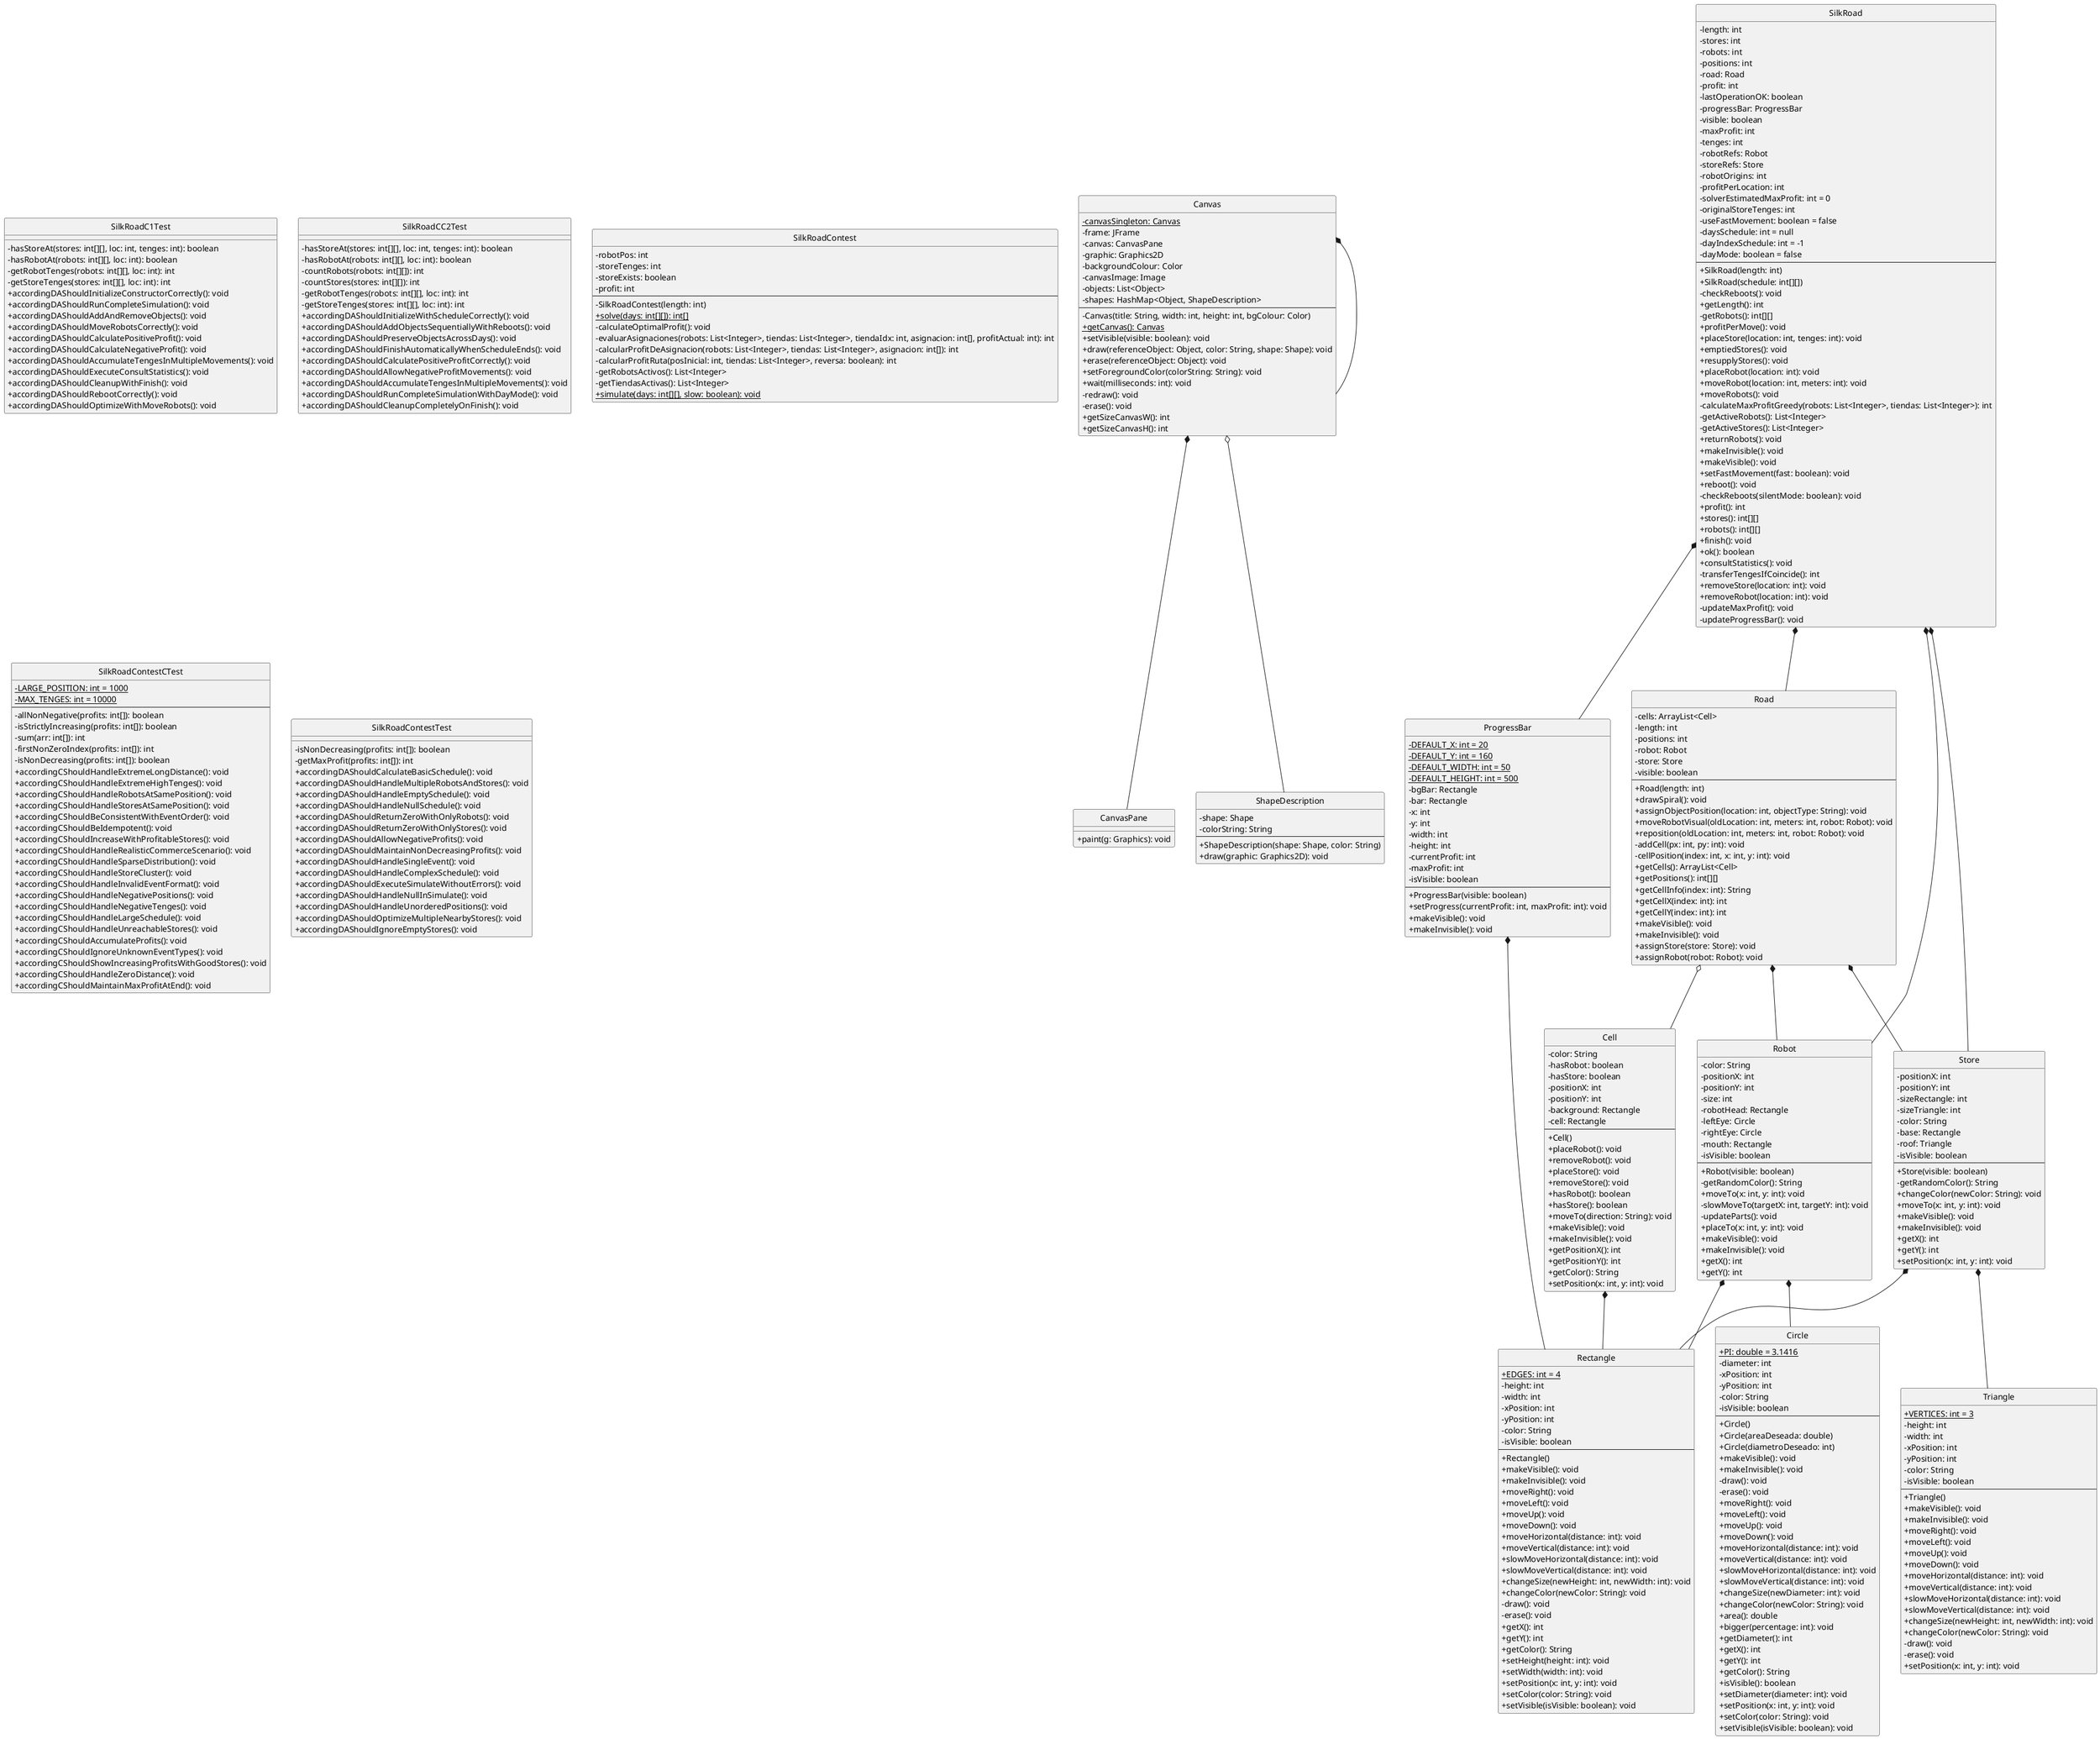 ' Generated by UML Generator
' Encoded: xLhhS-Es4V_klu8VUJshSvUa-U1fCz59igtMhv5qhsOoDn09IQWXG0L0sqec_tiN044284NHRgRNcVQ37rpkBXRx-641y4Ufa535bfx8Uy9sIA1jab4avL0fGPQ5mjECipdv1ITlJZOanqb6H4RnoOdXIaQ8FI2P_7gI98DVGPSYsMz9PeXpmjOKAyxEIYxDiu81y5dortFzLnCihsEvGynGrmBjDYGxIoxiF_ARiIOlKNQ_5hnW-OXJNWWGWx-YrZFTeZMeDtyqbI__WJC5wg-8L7--DKy_w1ToWtOOw9T8RgxHhdnrcimrVOnb9iXE4SuCyq3_iWQcYYWA8yp1EsnzcZoIN6tE4i90TeF9UgFAX-KwCF4Lg7XTEMYDLQdkbUUSrnAh3qII9SNfW_rxbYmvfnWnu7lW9DTSkK2FgS0hB33Bi3NyB74JoFHejNrcdcTsMfuEB934XvHuV63HEHUuzhb8pG1MlHl64tX4HALRGYcH618dbyOTDSD0O6E_Hx6sU3h0EphXh5y-wZUWel7YqhtuBSn5dK8c7r_l4BnErtKIkJ4gYJZQDezzdvdKQixOPSNhM4Fg2qVHU5L5hoMz6xQDCANMda299coGdF4bLrLsbCIvWbW5n1sNH9lroVcmedokA7LHdIKp23_IPMl61GiYafcpjYmrazbHb65ZYXy_WRVyeKaspCR49dE3xAQeQVLyNhj9HcIjOi7Jd0WmbcZ4QIJc5jrZLrmHUSeUcYyWr-wSyy8KTEJF8TbMnoilJhfw77FwLEB2FYY8Eje6LMtULZ1nDprBSbw0PSbVac__-FQxjz_h8EG4i5DXKKNmoOrIKVODIYE9YFmGOKmTO6EC3N7vFn8OGPfZb2Dda__QcYIuPU5sZYzm--0eE9ZKqZWR4w_mga5xluifO_x8Ojeb5-GNpXIYC0_mFG1YX5g6xGCM49KE9advutK_VOxrgCvi0xM7DUgb33-E_SWtk6m60jieG9sQJGTHJzx6JrEMPBt68jrXaM4mUDqO7nBR3HgcUrGKnukXohUeTgKtGdvWViSBoJ9vArJBzBtbjPdyZOgy4tmji9Jla8ZQc_7aVFZ-Ql75WYgKvZTlMjz_Tk_VVj_Ey74wNbmwfZ-ryrnEfXUNYvh9S2tNO5K4pSi6vQc6W-g_kbynQqRTiHYCA0Iq0mfclY8rTOkU8ae7T7XUQ_OmBfGbJzeSxpG9HtifW5THh1mIGUjaV36PEwz-r-ABq56_Dy9MPgKlGSd_RH2yzDjiUFvOHUhPY3Zequi-6-aWnQsDgPTJ8GuPczF7Dik_1jRDEChBNXDwE-ZPXqAWlTapwMRFR88ePckl8bmVAIkAi2sfQTjC6ssxKTElwUU7WyK0ewUU-gfFdk-8WBJmLp0foPhPRKhb9SepL5NYQMBtV8lz3hUrWQup1PyKe9lJ_2eKDmkGB1_yEGLDgvl-onGCK9wRBdhd8hoBGsmYKKsHi1mxreD9eRDHXqyxh1b0ltMLPGx_zFDFFtkIKxRYtb11KfSidyBtNXt0oy-jBvyBRZR6jittSwZ1OZS8RHxs4Xke1tPHVVP64Z0dJF1Bw6-ZTPO2w4xsm6UROSEgwpwYRNcX4pmGxLeYpEpQrj01k7k6MCwtBU1JReKE9Sd0WIxmA2Gql9MSzkbpp5_iSgJm7H9ADZPp7UEyPBzr26ZhxJgXzpLKHO1aKYL28za9LoQGyDky3piS64xTGbTiwlhsR-6UkcvnplmkyH36DVid1PR7fixmIiRWQMaLW1g-MqWjuat36dw7HO12HWMd3rXCf29RY61-7PW1NO_f9BbHXwWPP17QLKXy3dxGsRA5DgsQ5CYk49N6fXpjvJpRuBoWs2bc1QNbkwd6W_Zzu6tvzfhdk5MhFLefezrO6geNqbUiiSnK1n2p-na6jM7AGafT6KrrcfbACeaI0MBbLJtv0uSOqRBZ1TK_QDlk5C6vaP3XkOSiTZkwRxxn3bM28TfMiTW8R-rfO_V76K37bHKKKgFAZ0k1SRvFNUcOvMFA58OjuWymGO9PZc9wuCjXfeW_LC0PyDJJZdd0CweGh65lHpVS3ZNwxD9BttG53stdgSAaIk0PFuCaWVnJGQhwmJAEyu1BLXFpqacqvTYAC28tliNyFjeRPm1O1LLplMc1Eiw2-2c1c5nXOQjskXfnmZAIOyyO_t3jK2xvftK7UCf5eCgJjBa-UDk-vYbhMQ-ZjmiiozNO7UGDLUe1jtRDQG9MjDPKUDXfB1wgr0FwK3oKS9LklTKfLUUpXug7pQpTZRACYnmMul5mlk45pQSC5Xr4zParH5A98WCb8oxqCINT1qrFB3ehs8XlTnGAUawskavr7zWbCSpp8Sjd9fosGvQT_DSLAlIpQEJmmdQH3xYH31qoDtYDUieCiwmm4ouzFsNNK0C4NE5AkNjUaoUS5Sfu_53jj1YgywJOVIHgSzweosPm33RqSzijB01Ro02j-he9nCqg6Ntp5SiaumLpIs8ayiexwG2c4i4ZivfBwrSgEErkrtZq2nJKJrasS_pF0j8C5D6zrjFIJ3Iaxy1MBAhA6sQ2Ipc6xgXJokRQi51yYymP20oumSmPFc6vV4bDzfmmXRr0M9ZzAkpVhT1MRDEE7jkUi4-bEWLqVykYYcsM58VsmfMKIKHmLxXnY5fVGviy0N38kFVt6tbpCHoDqcXNgpD7qv2dkcEEoiNq0tK_PX03qUPQYnyGBP0Owiqloi1dNbtrQjOSVPgxVHkgT9MMd2PsZj2c5OX65LgQAAnfOrnRybmx6kCU6cHMA9J2xWqgEoEbGOVL2WnR7edyJYtkz4t_oG-sfmkhsN2XzWQr3gXDtYYcfudUOny-R8loPLIZVQNuQZYxc7ovkvrF5zFRc-eQuSsRy8xWUlZfos9ouvraQvOtLMO2dDnmvYeyjO6LjSEzn2PI7o5eo9YoJ6083rjt2iXYco8X6j5R4I4LZFftBBZP_JMrLBS8m3R6VKQhKM1aGU0IiHpWyKb1zuglEA13UNJS2XrjGfTalIaNcgCYPUAeEThYwaZkg9HT8FjBlJCj2ym3y5E3uUG1_haLEHRTKjCSDfbSItNnbM4rwwAjBBIakBdxFE0138kgxg80ThVwid2UOOO4uJtSi4D2OXqVyprHVzUDQ25Lz-GjDsmAmRhS-EkS2rX9ZyjKovv_8jfFf6_MNEa3DRUI7sT_po0-sQPVLEeLsCQoatcwPg3lFRjd_94PB-d3yKuH-FrO0q4vXawT2yxplacZ8Q1FNLxhxtJWfzfV3XKqFaUNynetdu4a6kBhVUm1QEheizx125bdK9s8zO5hZ4e8OLtE2oKdsvtQFsEacuBINkmpSxwYWwC3UilelddMqaEenqHQ6imZMz8o4u9mzX4iOSDySMWol0UtxI2VUlcit5EMtQe1KLweYH1So9wncJ8dtKFWFLGi03_Ek_4ftcEwRBl1I2pxHCX2WqsraBkkEastTTRtngIwuWYe2q52OkD6PWdhKtH18ZXVdILEzCYLYJteUlQLIS-lPuxShFoUDnxF-tRCUIVwnE73PBQOZkhUyDl_-5SEph3_V-Jmt_sHGwzSAx_q_iDWuBvORb3CrzibbGCr_ZZsn7pJgldh6lS_imhVc9i-hKPBsIV3OAx8gaTxEsRlUMDvHollOAlhGwi6vI75lygBMFM80ScEQg4n7BMcLQ3r8-meYotz5m
' URL: http://www.plantuml.com/plantuml/uml/xLhhS-Es4V_klu8VUJshSvUa-U1fCz59igtMhv5qhsOoDn09IQWXG0L0sqec_tiN044284NHRgRNcVQ37rpkBXRx-641y4Ufa535bfx8Uy9sIA1jab4avL0fGPQ5mjECipdv1ITlJZOanqb6H4RnoOdXIaQ8FI2P_7gI98DVGPSYsMz9PeXpmjOKAyxEIYxDiu81y5dortFzLnCihsEvGynGrmBjDYGxIoxiF_ARiIOlKNQ_5hnW-OXJNWWGWx-YrZFTeZMeDtyqbI__WJC5wg-8L7--DKy_w1ToWtOOw9T8RgxHhdnrcimrVOnb9iXE4SuCyq3_iWQcYYWA8yp1EsnzcZoIN6tE4i90TeF9UgFAX-KwCF4Lg7XTEMYDLQdkbUUSrnAh3qII9SNfW_rxbYmvfnWnu7lW9DTSkK2FgS0hB33Bi3NyB74JoFHejNrcdcTsMfuEB934XvHuV63HEHUuzhb8pG1MlHl64tX4HALRGYcH618dbyOTDSD0O6E_Hx6sU3h0EphXh5y-wZUWel7YqhtuBSn5dK8c7r_l4BnErtKIkJ4gYJZQDezzdvdKQixOPSNhM4Fg2qVHU5L5hoMz6xQDCANMda299coGdF4bLrLsbCIvWbW5n1sNH9lroVcmedokA7LHdIKp23_IPMl61GiYafcpjYmrazbHb65ZYXy_WRVyeKaspCR49dE3xAQeQVLyNhj9HcIjOi7Jd0WmbcZ4QIJc5jrZLrmHUSeUcYyWr-wSyy8KTEJF8TbMnoilJhfw77FwLEB2FYY8Eje6LMtULZ1nDprBSbw0PSbVac__-FQxjz_h8EG4i5DXKKNmoOrIKVODIYE9YFmGOKmTO6EC3N7vFn8OGPfZb2Dda__QcYIuPU5sZYzm--0eE9ZKqZWR4w_mga5xluifO_x8Ojeb5-GNpXIYC0_mFG1YX5g6xGCM49KE9advutK_VOxrgCvi0xM7DUgb33-E_SWtk6m60jieG9sQJGTHJzx6JrEMPBt68jrXaM4mUDqO7nBR3HgcUrGKnukXohUeTgKtGdvWViSBoJ9vArJBzBtbjPdyZOgy4tmji9Jla8ZQc_7aVFZ-Ql75WYgKvZTlMjz_Tk_VVj_Ey74wNbmwfZ-ryrnEfXUNYvh9S2tNO5K4pSi6vQc6W-g_kbynQqRTiHYCA0Iq0mfclY8rTOkU8ae7T7XUQ_OmBfGbJzeSxpG9HtifW5THh1mIGUjaV36PEwz-r-ABq56_Dy9MPgKlGSd_RH2yzDjiUFvOHUhPY3Zequi-6-aWnQsDgPTJ8GuPczF7Dik_1jRDEChBNXDwE-ZPXqAWlTapwMRFR88ePckl8bmVAIkAi2sfQTjC6ssxKTElwUU7WyK0ewUU-gfFdk-8WBJmLp0foPhPRKhb9SepL5NYQMBtV8lz3hUrWQup1PyKe9lJ_2eKDmkGB1_yEGLDgvl-onGCK9wRBdhd8hoBGsmYKKsHi1mxreD9eRDHXqyxh1b0ltMLPGx_zFDFFtkIKxRYtb11KfSidyBtNXt0oy-jBvyBRZR6jittSwZ1OZS8RHxs4Xke1tPHVVP64Z0dJF1Bw6-ZTPO2w4xsm6UROSEgwpwYRNcX4pmGxLeYpEpQrj01k7k6MCwtBU1JReKE9Sd0WIxmA2Gql9MSzkbpp5_iSgJm7H9ADZPp7UEyPBzr26ZhxJgXzpLKHO1aKYL28za9LoQGyDky3piS64xTGbTiwlhsR-6UkcvnplmkyH36DVid1PR7fixmIiRWQMaLW1g-MqWjuat36dw7HO12HWMd3rXCf29RY61-7PW1NO_f9BbHXwWPP17QLKXy3dxGsRA5DgsQ5CYk49N6fXpjvJpRuBoWs2bc1QNbkwd6W_Zzu6tvzfhdk5MhFLefezrO6geNqbUiiSnK1n2p-na6jM7AGafT6KrrcfbACeaI0MBbLJtv0uSOqRBZ1TK_QDlk5C6vaP3XkOSiTZkwRxxn3bM28TfMiTW8R-rfO_V76K37bHKKKgFAZ0k1SRvFNUcOvMFA58OjuWymGO9PZc9wuCjXfeW_LC0PyDJJZdd0CweGh65lHpVS3ZNwxD9BttG53stdgSAaIk0PFuCaWVnJGQhwmJAEyu1BLXFpqacqvTYAC28tliNyFjeRPm1O1LLplMc1Eiw2-2c1c5nXOQjskXfnmZAIOyyO_t3jK2xvftK7UCf5eCgJjBa-UDk-vYbhMQ-ZjmiiozNO7UGDLUe1jtRDQG9MjDPKUDXfB1wgr0FwK3oKS9LklTKfLUUpXug7pQpTZRACYnmMul5mlk45pQSC5Xr4zParH5A98WCb8oxqCINT1qrFB3ehs8XlTnGAUawskavr7zWbCSpp8Sjd9fosGvQT_DSLAlIpQEJmmdQH3xYH31qoDtYDUieCiwmm4ouzFsNNK0C4NE5AkNjUaoUS5Sfu_53jj1YgywJOVIHgSzweosPm33RqSzijB01Ro02j-he9nCqg6Ntp5SiaumLpIs8ayiexwG2c4i4ZivfBwrSgEErkrtZq2nJKJrasS_pF0j8C5D6zrjFIJ3Iaxy1MBAhA6sQ2Ipc6xgXJokRQi51yYymP20oumSmPFc6vV4bDzfmmXRr0M9ZzAkpVhT1MRDEE7jkUi4-bEWLqVykYYcsM58VsmfMKIKHmLxXnY5fVGviy0N38kFVt6tbpCHoDqcXNgpD7qv2dkcEEoiNq0tK_PX03qUPQYnyGBP0Owiqloi1dNbtrQjOSVPgxVHkgT9MMd2PsZj2c5OX65LgQAAnfOrnRybmx6kCU6cHMA9J2xWqgEoEbGOVL2WnR7edyJYtkz4t_oG-sfmkhsN2XzWQr3gXDtYYcfudUOny-R8loPLIZVQNuQZYxc7ovkvrF5zFRc-eQuSsRy8xWUlZfos9ouvraQvOtLMO2dDnmvYeyjO6LjSEzn2PI7o5eo9YoJ6083rjt2iXYco8X6j5R4I4LZFftBBZP_JMrLBS8m3R6VKQhKM1aGU0IiHpWyKb1zuglEA13UNJS2XrjGfTalIaNcgCYPUAeEThYwaZkg9HT8FjBlJCj2ym3y5E3uUG1_haLEHRTKjCSDfbSItNnbM4rwwAjBBIakBdxFE0138kgxg80ThVwid2UOOO4uJtSi4D2OXqVyprHVzUDQ25Lz-GjDsmAmRhS-EkS2rX9ZyjKovv_8jfFf6_MNEa3DRUI7sT_po0-sQPVLEeLsCQoatcwPg3lFRjd_94PB-d3yKuH-FrO0q4vXawT2yxplacZ8Q1FNLxhxtJWfzfV3XKqFaUNynetdu4a6kBhVUm1QEheizx125bdK9s8zO5hZ4e8OLtE2oKdsvtQFsEacuBINkmpSxwYWwC3UilelddMqaEenqHQ6imZMz8o4u9mzX4iOSDySMWol0UtxI2VUlcit5EMtQe1KLweYH1So9wncJ8dtKFWFLGi03_Ek_4ftcEwRBl1I2pxHCX2WqsraBkkEastTTRtngIwuWYe2q52OkD6PWdhKtH18ZXVdILEzCYLYJteUlQLIS-lPuxShFoUDnxF-tRCUIVwnE73PBQOZkhUyDl_-5SEph3_V-Jmt_sHGwzSAx_q_iDWuBvORb3CrzibbGCr_ZZsn7pJgldh6lS_imhVc9i-hKPBsIV3OAx8gaTxEsRlUMDvHollOAlhGwi6vI75lygBMFM80ScEQg4n7BMcLQ3r8-meYotz5m
' Generated on: 2025-10-11T01:57:25.352522200

@startuml
skinparam classAttributeIconSize 0
hide circle

class Canvas {
  -{static} canvasSingleton: Canvas
  -frame: JFrame
  -canvas: CanvasPane
  -graphic: Graphics2D
  -backgroundColour: Color
  -canvasImage: Image
  -objects: List<Object>
  -shapes: HashMap<Object, ShapeDescription>
  --
  -Canvas(title: String, width: int, height: int, bgColour: Color)
  +{static} getCanvas(): Canvas
  +setVisible(visible: boolean): void
  +draw(referenceObject: Object, color: String, shape: Shape): void
  +erase(referenceObject: Object): void
  +setForegroundColor(colorString: String): void
  +wait(milliseconds: int): void
  -redraw(): void
  -erase(): void
  +getSizeCanvasW(): int
  +getSizeCanvasH(): int
}

class CanvasPane {
  +paint(g: Graphics): void
}

class ShapeDescription {
  -shape: Shape
  -colorString: String
  --
  +ShapeDescription(shape: Shape, color: String)
  +draw(graphic: Graphics2D): void
}

class Cell {
  -color: String
  -hasRobot: boolean
  -hasStore: boolean
  -positionX: int
  -positionY: int
  -background: Rectangle
  -cell: Rectangle
  --
  +Cell()
  +placeRobot(): void
  +removeRobot(): void
  +placeStore(): void
  +removeStore(): void
  +hasRobot(): boolean
  +hasStore(): boolean
  +moveTo(direction: String): void
  +makeVisible(): void
  +makeInvisible(): void
  +getPositionX(): int
  +getPositionY(): int
  +getColor(): String
  +setPosition(x: int, y: int): void
}

class Circle {
  +{static} PI: double = 3.1416
  -diameter: int
  -xPosition: int
  -yPosition: int
  -color: String
  -isVisible: boolean
  --
  +Circle()
  +Circle(areaDeseada: double)
  +Circle(diametroDeseado: int)
  +makeVisible(): void
  +makeInvisible(): void
  -draw(): void
  -erase(): void
  +moveRight(): void
  +moveLeft(): void
  +moveUp(): void
  +moveDown(): void
  +moveHorizontal(distance: int): void
  +moveVertical(distance: int): void
  +slowMoveHorizontal(distance: int): void
  +slowMoveVertical(distance: int): void
  +changeSize(newDiameter: int): void
  +changeColor(newColor: String): void
  +area(): double
  +bigger(percentage: int): void
  +getDiameter(): int
  +getX(): int
  +getY(): int
  +getColor(): String
  +isVisible(): boolean
  +setDiameter(diameter: int): void
  +setPosition(x: int, y: int): void
  +setColor(color: String): void
  +setVisible(isVisible: boolean): void
}

class ProgressBar {
  -{static} DEFAULT_X: int = 20
  -{static} DEFAULT_Y: int = 160
  -{static} DEFAULT_WIDTH: int = 50
  -{static} DEFAULT_HEIGHT: int = 500
  -bgBar: Rectangle
  -bar: Rectangle
  -x: int
  -y: int
  -width: int
  -height: int
  -currentProfit: int
  -maxProfit: int
  -isVisible: boolean
  --
  +ProgressBar(visible: boolean)
  +setProgress(currentProfit: int, maxProfit: int): void
  +makeVisible(): void
  +makeInvisible(): void
}

class Rectangle {
  +{static} EDGES: int = 4
  -height: int
  -width: int
  -xPosition: int
  -yPosition: int
  -color: String
  -isVisible: boolean
  --
  +Rectangle()
  +makeVisible(): void
  +makeInvisible(): void
  +moveRight(): void
  +moveLeft(): void
  +moveUp(): void
  +moveDown(): void
  +moveHorizontal(distance: int): void
  +moveVertical(distance: int): void
  +slowMoveHorizontal(distance: int): void
  +slowMoveVertical(distance: int): void
  +changeSize(newHeight: int, newWidth: int): void
  +changeColor(newColor: String): void
  -draw(): void
  -erase(): void
  +getX(): int
  +getY(): int
  +getColor(): String
  +setHeight(height: int): void
  +setWidth(width: int): void
  +setPosition(x: int, y: int): void
  +setColor(color: String): void
  +setVisible(isVisible: boolean): void
}

class Road {
  -cells: ArrayList<Cell>
  -length: int
  -positions: int
  -robot: Robot
  -store: Store
  -visible: boolean
  --
  +Road(length: int)
  +drawSpiral(): void
  +assignObjectPosition(location: int, objectType: String): void
  +moveRobotVisual(oldLocation: int, meters: int, robot: Robot): void
  +reposition(oldLocation: int, meters: int, robot: Robot): void
  -addCell(px: int, py: int): void
  -cellPosition(index: int, x: int, y: int): void
  +getCells(): ArrayList<Cell>
  +getPositions(): int[][]
  +getCellInfo(index: int): String
  +getCellX(index: int): int
  +getCellY(index: int): int
  +makeVisible(): void
  +makeInvisible(): void
  +assignStore(store: Store): void
  +assignRobot(robot: Robot): void
}

class Robot {
  -color: String
  -positionX: int
  -positionY: int
  -size: int
  -robotHead: Rectangle
  -leftEye: Circle
  -rightEye: Circle
  -mouth: Rectangle
  -isVisible: boolean
  --
  +Robot(visible: boolean)
  -getRandomColor(): String
  +moveTo(x: int, y: int): void
  -slowMoveTo(targetX: int, targetY: int): void
  -updateParts(): void
  +placeTo(x: int, y: int): void
  +makeVisible(): void
  +makeInvisible(): void
  +getX(): int
  +getY(): int
}

class SilkRoad {
  -length: int
  -stores: int
  -robots: int
  -positions: int
  -road: Road
  -profit: int
  -lastOperationOK: boolean
  -progressBar: ProgressBar
  -visible: boolean
  -maxProfit: int
  -tenges: int
  -robotRefs: Robot
  -storeRefs: Store
  -robotOrigins: int
  -profitPerLocation: int
  -solverEstimatedMaxProfit: int = 0
  -originalStoreTenges: int
  -useFastMovement: boolean = false
  -daysSchedule: int = null
  -dayIndexSchedule: int = -1
  -dayMode: boolean = false
  --
  +SilkRoad(length: int)
  +SilkRoad(schedule: int[][])
  -checkReboots(): void
  +getLength(): int
  -getRobots(): int[][]
  +profitPerMove(): void
  +placeStore(location: int, tenges: int): void
  +emptiedStores(): void
  +resupplyStores(): void
  +placeRobot(location: int): void
  +moveRobot(location: int, meters: int): void
  +moveRobots(): void
  -calculateMaxProfitGreedy(robots: List<Integer>, tiendas: List<Integer>): int
  -getActiveRobots(): List<Integer>
  -getActiveStores(): List<Integer>
  +returnRobots(): void
  +makeInvisible(): void
  +makeVisible(): void
  +setFastMovement(fast: boolean): void
  +reboot(): void
  -checkReboots(silentMode: boolean): void
  +profit(): int
  +stores(): int[][]
  +robots(): int[][]
  +finish(): void
  +ok(): boolean
  +consultStatistics(): void
  -transferTengesIfCoincide(): int
  +removeStore(location: int): void
  +removeRobot(location: int): void
  -updateMaxProfit(): void
  -updateProgressBar(): void
}

class SilkRoadC1Test {
  -hasStoreAt(stores: int[][], loc: int, tenges: int): boolean
  -hasRobotAt(robots: int[][], loc: int): boolean
  -getRobotTenges(robots: int[][], loc: int): int
  -getStoreTenges(stores: int[][], loc: int): int
  +accordingDAShouldInitializeConstructorCorrectly(): void
  +accordingDAShouldRunCompleteSimulation(): void
  +accordingDAShouldAddAndRemoveObjects(): void
  +accordingDAShouldMoveRobotsCorrectly(): void
  +accordingDAShouldCalculatePositiveProfit(): void
  +accordingDAShouldCalculateNegativeProfit(): void
  +accordingDAShouldAccumulateTengesInMultipleMovements(): void
  +accordingDAShouldExecuteConsultStatistics(): void
  +accordingDAShouldCleanupWithFinish(): void
  +accordingDAShouldRebootCorrectly(): void
  +accordingDAShouldOptimizeWithMoveRobots(): void
}

class SilkRoadCC2Test {
  -hasStoreAt(stores: int[][], loc: int, tenges: int): boolean
  -hasRobotAt(robots: int[][], loc: int): boolean
  -countRobots(robots: int[][]): int
  -countStores(stores: int[][]): int
  -getRobotTenges(robots: int[][], loc: int): int
  -getStoreTenges(stores: int[][], loc: int): int
  +accordingDAShouldInitializeWithScheduleCorrectly(): void
  +accordingDAShouldAddObjectsSequentiallyWithReboots(): void
  +accordingDAShouldPreserveObjectsAcrossDays(): void
  +accordingDAShouldFinishAutomaticallyWhenScheduleEnds(): void
  +accordingDAShouldCalculatePositiveProfitCorrectly(): void
  +accordingDAShouldAllowNegativeProfitMovements(): void
  +accordingDAShouldAccumulateTengesInMultipleMovements(): void
  +accordingDAShouldRunCompleteSimulationWithDayMode(): void
  +accordingDAShouldCleanupCompletelyOnFinish(): void
}

class SilkRoadContest {
  -robotPos: int
  -storeTenges: int
  -storeExists: boolean
  -profit: int
  --
  -SilkRoadContest(length: int)
  +{static} solve(days: int[][]): int[]
  -calculateOptimalProfit(): void
  -evaluarAsignaciones(robots: List<Integer>, tiendas: List<Integer>, tiendaIdx: int, asignacion: int[], profitActual: int): int
  -calcularProfitDeAsignacion(robots: List<Integer>, tiendas: List<Integer>, asignacion: int[]): int
  -calcularProfitRuta(posInicial: int, tiendas: List<Integer>, reversa: boolean): int
  -getRobotsActivos(): List<Integer>
  -getTiendasActivas(): List<Integer>
  +{static} simulate(days: int[][], slow: boolean): void
}

class SilkRoadContestCTest {
  -{static} LARGE_POSITION: int = 1000
  -{static} MAX_TENGES: int = 10000
  --
  -allNonNegative(profits: int[]): boolean
  -isStrictlyIncreasing(profits: int[]): boolean
  -sum(arr: int[]): int
  -firstNonZeroIndex(profits: int[]): int
  -isNonDecreasing(profits: int[]): boolean
  +accordingCShouldHandleExtremeLongDistance(): void
  +accordingCShouldHandleExtremeHighTenges(): void
  +accordingCShouldHandleRobotsAtSamePosition(): void
  +accordingCShouldHandleStoresAtSamePosition(): void
  +accordingCShouldBeConsistentWithEventOrder(): void
  +accordingCShouldBeIdempotent(): void
  +accordingCShouldIncreaseWithProfitableStores(): void
  +accordingCShouldHandleRealisticCommerceScenario(): void
  +accordingCShouldHandleSparseDistribution(): void
  +accordingCShouldHandleStoreCluster(): void
  +accordingCShouldHandleInvalidEventFormat(): void
  +accordingCShouldHandleNegativePositions(): void
  +accordingCShouldHandleNegativeTenges(): void
  +accordingCShouldHandleLargeSchedule(): void
  +accordingCShouldHandleUnreachableStores(): void
  +accordingCShouldAccumulateProfits(): void
  +accordingCShouldIgnoreUnknownEventTypes(): void
  +accordingCShouldShowIncreasingProfitsWithGoodStores(): void
  +accordingCShouldHandleZeroDistance(): void
  +accordingCShouldMaintainMaxProfitAtEnd(): void
}

class SilkRoadContestTest {
  -isNonDecreasing(profits: int[]): boolean
  -getMaxProfit(profits: int[]): int
  +accordingDAShouldCalculateBasicSchedule(): void
  +accordingDAShouldHandleMultipleRobotsAndStores(): void
  +accordingDAShouldHandleEmptySchedule(): void
  +accordingDAShouldHandleNullSchedule(): void
  +accordingDAShouldReturnZeroWithOnlyRobots(): void
  +accordingDAShouldReturnZeroWithOnlyStores(): void
  +accordingDAShouldAllowNegativeProfits(): void
  +accordingDAShouldMaintainNonDecreasingProfits(): void
  +accordingDAShouldHandleSingleEvent(): void
  +accordingDAShouldHandleComplexSchedule(): void
  +accordingDAShouldExecuteSimulateWithoutErrors(): void
  +accordingDAShouldHandleNullInSimulate(): void
  +accordingDAShouldHandleUnorderedPositions(): void
  +accordingDAShouldOptimizeMultipleNearbyStores(): void
  +accordingDAShouldIgnoreEmptyStores(): void
}

class Store {
  -positionX: int
  -positionY: int
  -sizeRectangle: int
  -sizeTriangle: int
  -color: String
  -base: Rectangle
  -roof: Triangle
  -isVisible: boolean
  --
  +Store(visible: boolean)
  -getRandomColor(): String
  +changeColor(newColor: String): void
  +moveTo(x: int, y: int): void
  +makeVisible(): void
  +makeInvisible(): void
  +getX(): int
  +getY(): int
  +setPosition(x: int, y: int): void
}

class Triangle {
  +{static} VERTICES: int = 3
  -height: int
  -width: int
  -xPosition: int
  -yPosition: int
  -color: String
  -isVisible: boolean
  --
  +Triangle()
  +makeVisible(): void
  +makeInvisible(): void
  +moveRight(): void
  +moveLeft(): void
  +moveUp(): void
  +moveDown(): void
  +moveHorizontal(distance: int): void
  +moveVertical(distance: int): void
  +slowMoveHorizontal(distance: int): void
  +slowMoveVertical(distance: int): void
  +changeSize(newHeight: int, newWidth: int): void
  +changeColor(newColor: String): void
  -draw(): void
  -erase(): void
  +setPosition(x: int, y: int): void
}

Canvas *-- Canvas
Canvas *-- CanvasPane
Canvas o-- ShapeDescription
Cell *-- Rectangle
ProgressBar *-- Rectangle
Road o-- Cell
Road *-- Robot
Road *-- Store
Robot *-- Rectangle
Robot *-- Circle
SilkRoad *-- Road
SilkRoad *-- ProgressBar
SilkRoad *-- Robot
SilkRoad *-- Store
Store *-- Rectangle
Store *-- Triangle
@enduml